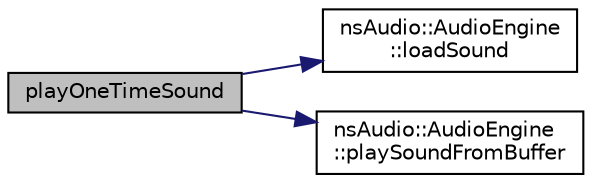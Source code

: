 digraph "playOneTimeSound"
{
 // LATEX_PDF_SIZE
  edge [fontname="Helvetica",fontsize="10",labelfontname="Helvetica",labelfontsize="10"];
  node [fontname="Helvetica",fontsize="10",shape=record];
  rankdir="LR";
  Node1 [label="playOneTimeSound",height=0.2,width=0.4,color="black", fillcolor="grey75", style="filled", fontcolor="black",tooltip="Joue un sons une fois."];
  Node1 -> Node2 [color="midnightblue",fontsize="10",style="solid",fontname="Helvetica"];
  Node2 [label="nsAudio::AudioEngine\l::loadSound",height=0.2,width=0.4,color="black", fillcolor="white", style="filled",URL="$classns_audio_1_1_audio_engine.html#a4c88595136327b3805c0322a9a8d2a0f",tooltip="Charge un fichier audio dans un buffer."];
  Node1 -> Node3 [color="midnightblue",fontsize="10",style="solid",fontname="Helvetica"];
  Node3 [label="nsAudio::AudioEngine\l::playSoundFromBuffer",height=0.2,width=0.4,color="black", fillcolor="white", style="filled",URL="$classns_audio_1_1_audio_engine.html#a47d769cc331578a398f422ff497505c8",tooltip="Joue un son depuis un buffer."];
}
